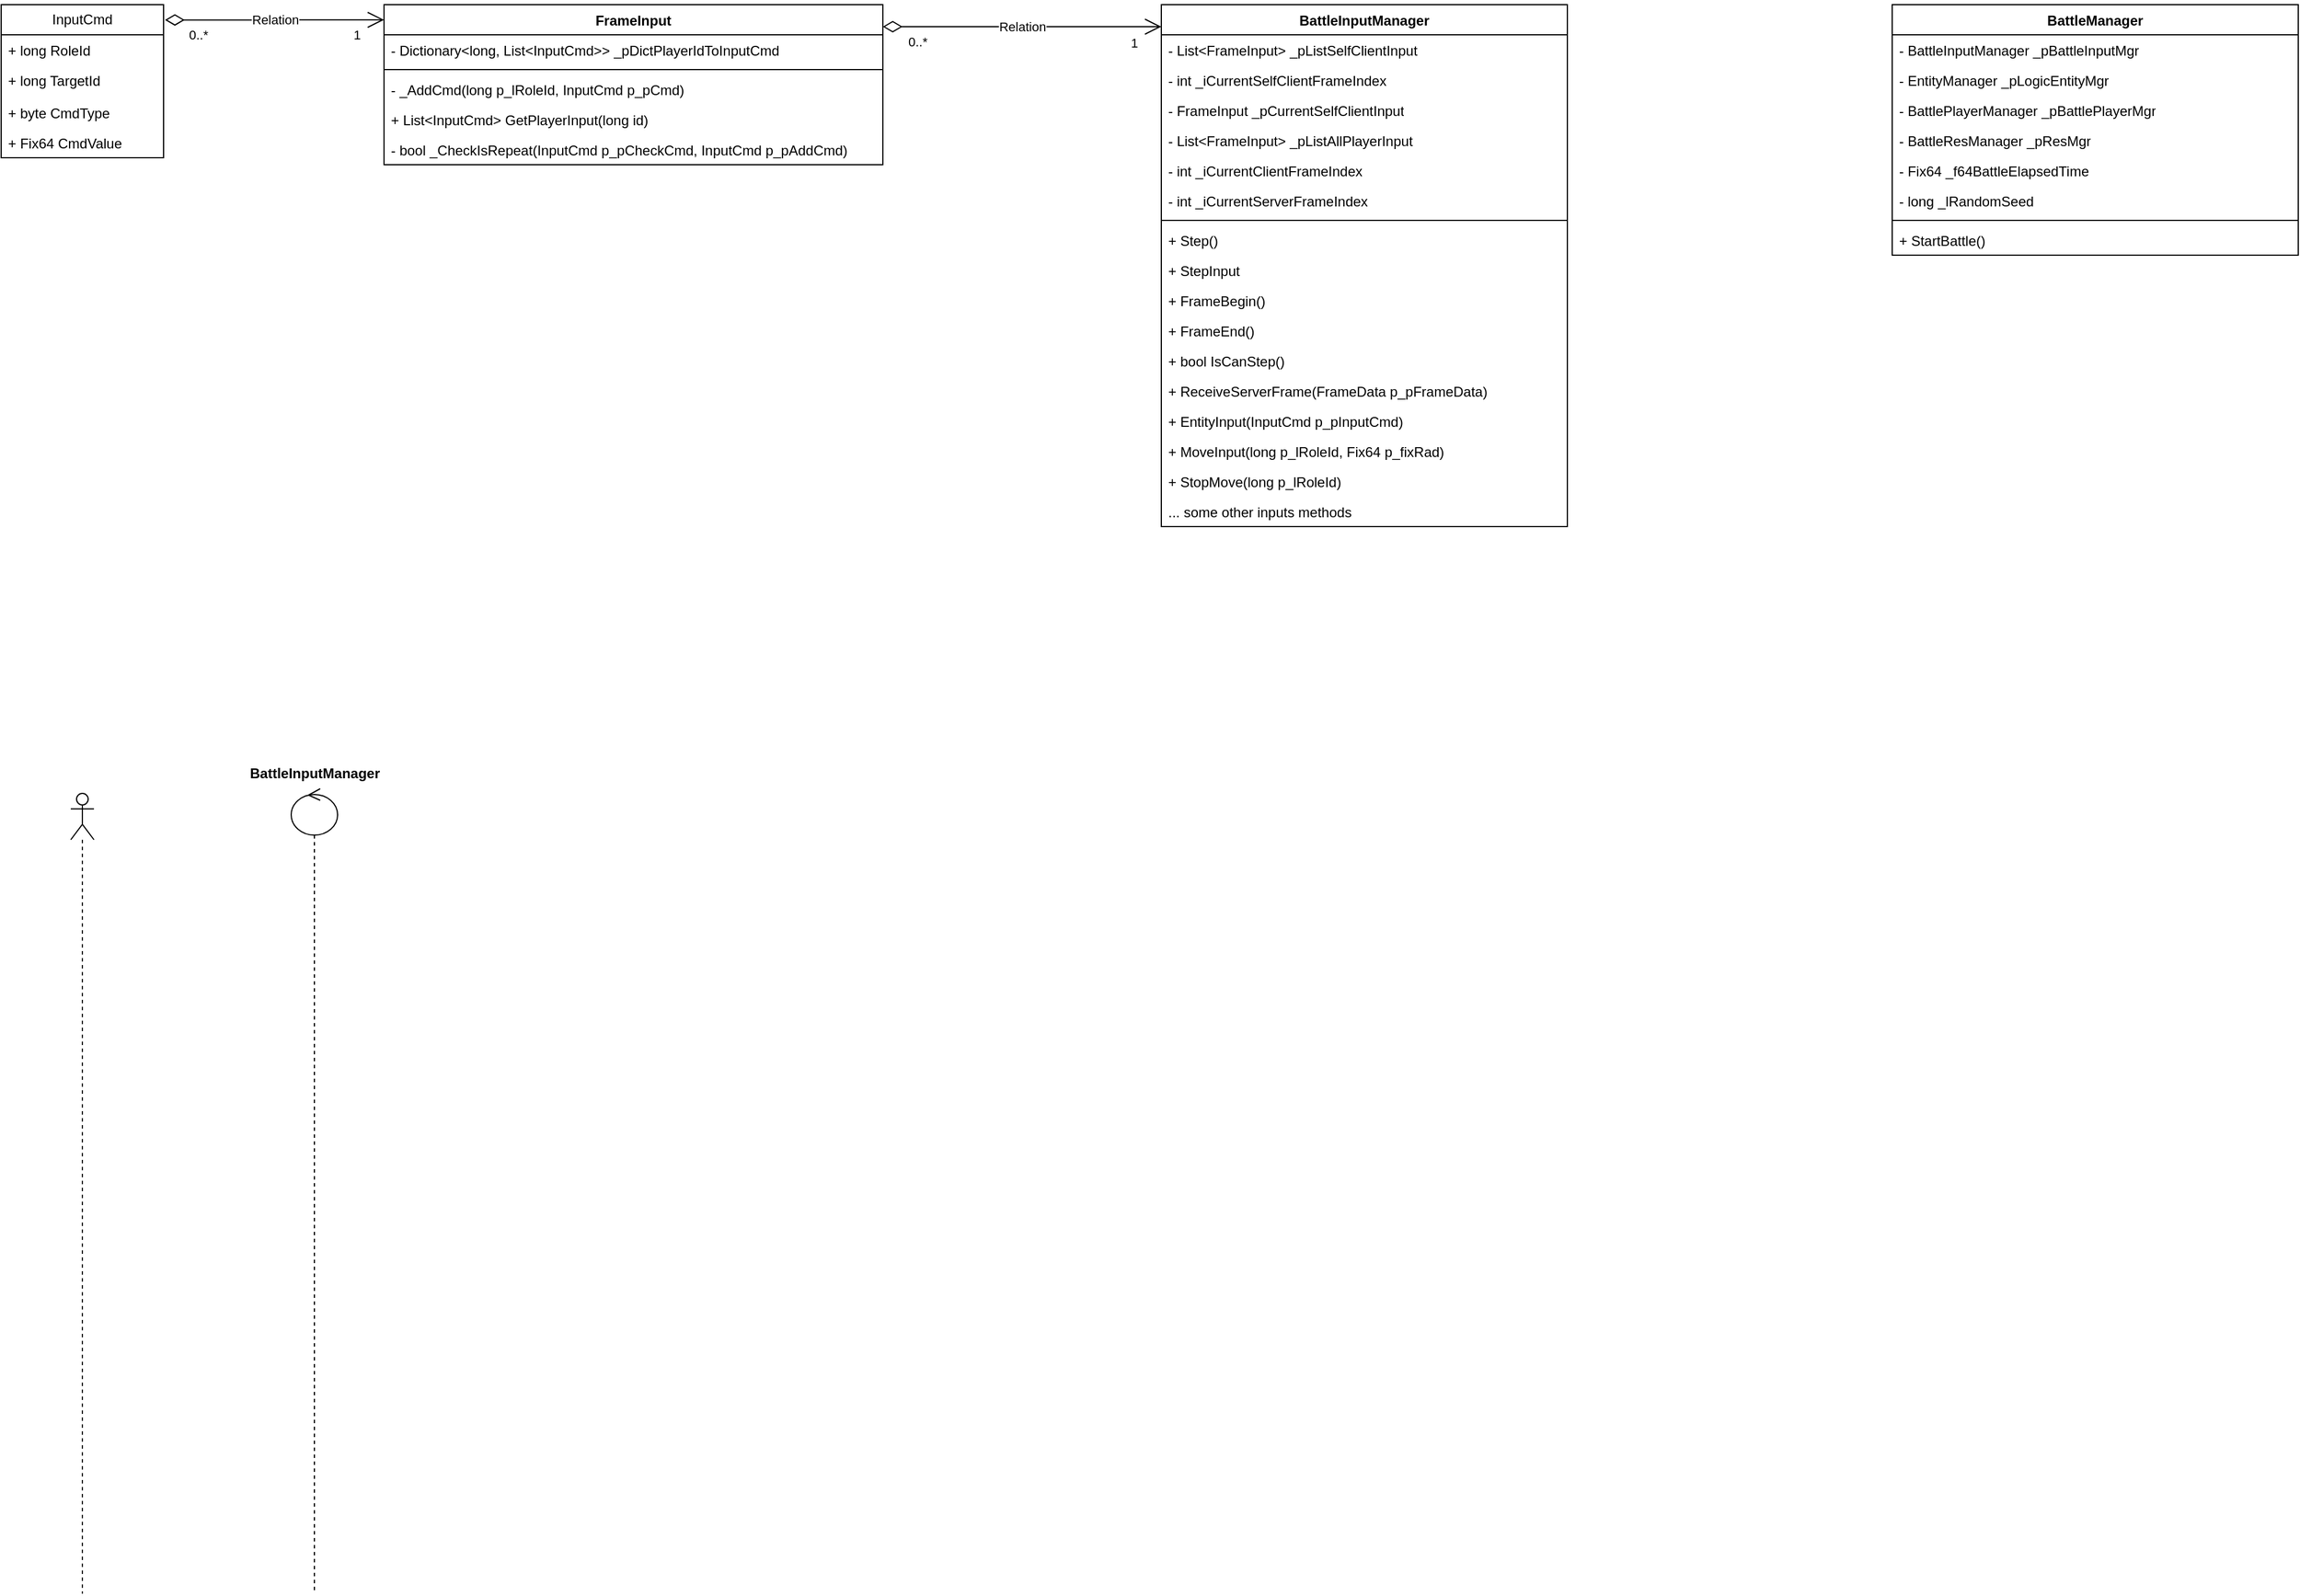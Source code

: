 <mxfile version="24.7.6">
  <diagram name="第 1 页" id="vn7D_aWN6ewGX6JlG7Fq">
    <mxGraphModel dx="1631" dy="891" grid="1" gridSize="10" guides="1" tooltips="1" connect="1" arrows="1" fold="1" page="1" pageScale="1" pageWidth="827" pageHeight="1169" math="0" shadow="0">
      <root>
        <mxCell id="0" />
        <mxCell id="1" parent="0" />
        <mxCell id="2KxdIZGqT5pQ6b2vrtWy-5" value="InputCmd" style="swimlane;fontStyle=0;childLayout=stackLayout;horizontal=1;startSize=26;fillColor=none;horizontalStack=0;resizeParent=1;resizeParentMax=0;resizeLast=0;collapsible=1;marginBottom=0;whiteSpace=wrap;html=1;" vertex="1" parent="1">
          <mxGeometry x="200" y="80" width="140" height="132" as="geometry" />
        </mxCell>
        <mxCell id="2KxdIZGqT5pQ6b2vrtWy-6" value="+&amp;nbsp;long RoleId&lt;div&gt;&lt;br&gt;&lt;/div&gt;" style="text;strokeColor=none;fillColor=none;align=left;verticalAlign=top;spacingLeft=4;spacingRight=4;overflow=hidden;rotatable=0;points=[[0,0.5],[1,0.5]];portConstraint=eastwest;whiteSpace=wrap;html=1;" vertex="1" parent="2KxdIZGqT5pQ6b2vrtWy-5">
          <mxGeometry y="26" width="140" height="26" as="geometry" />
        </mxCell>
        <mxCell id="2KxdIZGqT5pQ6b2vrtWy-7" value="+ long TargetId" style="text;strokeColor=none;fillColor=none;align=left;verticalAlign=top;spacingLeft=4;spacingRight=4;overflow=hidden;rotatable=0;points=[[0,0.5],[1,0.5]];portConstraint=eastwest;whiteSpace=wrap;html=1;" vertex="1" parent="2KxdIZGqT5pQ6b2vrtWy-5">
          <mxGeometry y="52" width="140" height="28" as="geometry" />
        </mxCell>
        <mxCell id="2KxdIZGqT5pQ6b2vrtWy-8" value="+ byte CmdType" style="text;strokeColor=none;fillColor=none;align=left;verticalAlign=top;spacingLeft=4;spacingRight=4;overflow=hidden;rotatable=0;points=[[0,0.5],[1,0.5]];portConstraint=eastwest;whiteSpace=wrap;html=1;" vertex="1" parent="2KxdIZGqT5pQ6b2vrtWy-5">
          <mxGeometry y="80" width="140" height="26" as="geometry" />
        </mxCell>
        <mxCell id="2KxdIZGqT5pQ6b2vrtWy-9" value="+ Fix64 CmdValue" style="text;strokeColor=none;fillColor=none;align=left;verticalAlign=top;spacingLeft=4;spacingRight=4;overflow=hidden;rotatable=0;points=[[0,0.5],[1,0.5]];portConstraint=eastwest;whiteSpace=wrap;html=1;" vertex="1" parent="2KxdIZGqT5pQ6b2vrtWy-5">
          <mxGeometry y="106" width="140" height="26" as="geometry" />
        </mxCell>
        <mxCell id="2KxdIZGqT5pQ6b2vrtWy-10" value="FrameInput" style="swimlane;fontStyle=1;align=center;verticalAlign=top;childLayout=stackLayout;horizontal=1;startSize=26;horizontalStack=0;resizeParent=1;resizeParentMax=0;resizeLast=0;collapsible=1;marginBottom=0;whiteSpace=wrap;html=1;" vertex="1" parent="1">
          <mxGeometry x="530" y="80" width="430" height="138" as="geometry" />
        </mxCell>
        <mxCell id="2KxdIZGqT5pQ6b2vrtWy-11" value="-&amp;nbsp;Dictionary&amp;lt;long, List&amp;lt;InputCmd&amp;gt;&amp;gt; _pDictPlayerIdToInputCmd" style="text;strokeColor=none;fillColor=none;align=left;verticalAlign=top;spacingLeft=4;spacingRight=4;overflow=hidden;rotatable=0;points=[[0,0.5],[1,0.5]];portConstraint=eastwest;whiteSpace=wrap;html=1;" vertex="1" parent="2KxdIZGqT5pQ6b2vrtWy-10">
          <mxGeometry y="26" width="430" height="26" as="geometry" />
        </mxCell>
        <mxCell id="2KxdIZGqT5pQ6b2vrtWy-12" value="" style="line;strokeWidth=1;fillColor=none;align=left;verticalAlign=middle;spacingTop=-1;spacingLeft=3;spacingRight=3;rotatable=0;labelPosition=right;points=[];portConstraint=eastwest;strokeColor=inherit;" vertex="1" parent="2KxdIZGqT5pQ6b2vrtWy-10">
          <mxGeometry y="52" width="430" height="8" as="geometry" />
        </mxCell>
        <mxCell id="2KxdIZGqT5pQ6b2vrtWy-13" value="- _AddCmd(long p_lRoleId, InputCmd p_pCmd)" style="text;strokeColor=none;fillColor=none;align=left;verticalAlign=top;spacingLeft=4;spacingRight=4;overflow=hidden;rotatable=0;points=[[0,0.5],[1,0.5]];portConstraint=eastwest;whiteSpace=wrap;html=1;" vertex="1" parent="2KxdIZGqT5pQ6b2vrtWy-10">
          <mxGeometry y="60" width="430" height="26" as="geometry" />
        </mxCell>
        <mxCell id="2KxdIZGqT5pQ6b2vrtWy-17" value="+ List&amp;lt;InputCmd&amp;gt; GetPlayerInput(long id)&amp;nbsp;" style="text;strokeColor=none;fillColor=none;align=left;verticalAlign=top;spacingLeft=4;spacingRight=4;overflow=hidden;rotatable=0;points=[[0,0.5],[1,0.5]];portConstraint=eastwest;whiteSpace=wrap;html=1;" vertex="1" parent="2KxdIZGqT5pQ6b2vrtWy-10">
          <mxGeometry y="86" width="430" height="26" as="geometry" />
        </mxCell>
        <mxCell id="2KxdIZGqT5pQ6b2vrtWy-22" value="- bool _CheckIsRepeat(InputCmd p_pCheckCmd, InputCmd p_pAddCmd)" style="text;strokeColor=none;fillColor=none;align=left;verticalAlign=top;spacingLeft=4;spacingRight=4;overflow=hidden;rotatable=0;points=[[0,0.5],[1,0.5]];portConstraint=eastwest;whiteSpace=wrap;html=1;" vertex="1" parent="2KxdIZGqT5pQ6b2vrtWy-10">
          <mxGeometry y="112" width="430" height="26" as="geometry" />
        </mxCell>
        <mxCell id="2KxdIZGqT5pQ6b2vrtWy-14" value="Relation" style="endArrow=open;html=1;endSize=12;startArrow=diamondThin;startSize=14;startFill=0;edgeStyle=orthogonalEdgeStyle;rounded=0;exitX=1.009;exitY=0.1;exitDx=0;exitDy=0;exitPerimeter=0;entryX=0;entryY=0.095;entryDx=0;entryDy=0;entryPerimeter=0;" edge="1" parent="1" source="2KxdIZGqT5pQ6b2vrtWy-5" target="2KxdIZGqT5pQ6b2vrtWy-10">
          <mxGeometry relative="1" as="geometry">
            <mxPoint x="260" y="340" as="sourcePoint" />
            <mxPoint x="490" y="320" as="targetPoint" />
          </mxGeometry>
        </mxCell>
        <mxCell id="2KxdIZGqT5pQ6b2vrtWy-15" value="0..*" style="edgeLabel;resizable=0;html=1;align=left;verticalAlign=top;" connectable="0" vertex="1" parent="2KxdIZGqT5pQ6b2vrtWy-14">
          <mxGeometry x="-1" relative="1" as="geometry">
            <mxPoint x="19" as="offset" />
          </mxGeometry>
        </mxCell>
        <mxCell id="2KxdIZGqT5pQ6b2vrtWy-16" value="1" style="edgeLabel;resizable=0;html=1;align=right;verticalAlign=top;" connectable="0" vertex="1" parent="2KxdIZGqT5pQ6b2vrtWy-14">
          <mxGeometry x="1" relative="1" as="geometry">
            <mxPoint x="-20" as="offset" />
          </mxGeometry>
        </mxCell>
        <mxCell id="2KxdIZGqT5pQ6b2vrtWy-23" value="BattleInputManager" style="swimlane;fontStyle=1;align=center;verticalAlign=top;childLayout=stackLayout;horizontal=1;startSize=26;horizontalStack=0;resizeParent=1;resizeParentMax=0;resizeLast=0;collapsible=1;marginBottom=0;whiteSpace=wrap;html=1;" vertex="1" parent="1">
          <mxGeometry x="1200" y="80" width="350" height="450" as="geometry" />
        </mxCell>
        <mxCell id="2KxdIZGqT5pQ6b2vrtWy-24" value="- List&amp;lt;FrameInput&amp;gt; _pListSelfClientInput&amp;nbsp;" style="text;strokeColor=none;fillColor=none;align=left;verticalAlign=top;spacingLeft=4;spacingRight=4;overflow=hidden;rotatable=0;points=[[0,0.5],[1,0.5]];portConstraint=eastwest;whiteSpace=wrap;html=1;" vertex="1" parent="2KxdIZGqT5pQ6b2vrtWy-23">
          <mxGeometry y="26" width="350" height="26" as="geometry" />
        </mxCell>
        <mxCell id="2KxdIZGqT5pQ6b2vrtWy-27" value="-&amp;nbsp;int _iCurrentSelfClientFrameIndex" style="text;strokeColor=none;fillColor=none;align=left;verticalAlign=top;spacingLeft=4;spacingRight=4;overflow=hidden;rotatable=0;points=[[0,0.5],[1,0.5]];portConstraint=eastwest;whiteSpace=wrap;html=1;" vertex="1" parent="2KxdIZGqT5pQ6b2vrtWy-23">
          <mxGeometry y="52" width="350" height="26" as="geometry" />
        </mxCell>
        <mxCell id="2KxdIZGqT5pQ6b2vrtWy-28" value="- FrameInput _pCurrentSelfClientInput" style="text;strokeColor=none;fillColor=none;align=left;verticalAlign=top;spacingLeft=4;spacingRight=4;overflow=hidden;rotatable=0;points=[[0,0.5],[1,0.5]];portConstraint=eastwest;whiteSpace=wrap;html=1;" vertex="1" parent="2KxdIZGqT5pQ6b2vrtWy-23">
          <mxGeometry y="78" width="350" height="26" as="geometry" />
        </mxCell>
        <mxCell id="2KxdIZGqT5pQ6b2vrtWy-29" value="- List&amp;lt;FrameInput&amp;gt; _pListAllPlayerInput&amp;nbsp;" style="text;strokeColor=none;fillColor=none;align=left;verticalAlign=top;spacingLeft=4;spacingRight=4;overflow=hidden;rotatable=0;points=[[0,0.5],[1,0.5]];portConstraint=eastwest;whiteSpace=wrap;html=1;" vertex="1" parent="2KxdIZGqT5pQ6b2vrtWy-23">
          <mxGeometry y="104" width="350" height="26" as="geometry" />
        </mxCell>
        <mxCell id="2KxdIZGqT5pQ6b2vrtWy-30" value="-&amp;nbsp;int _iCurrentClientFrameIndex" style="text;strokeColor=none;fillColor=none;align=left;verticalAlign=top;spacingLeft=4;spacingRight=4;overflow=hidden;rotatable=0;points=[[0,0.5],[1,0.5]];portConstraint=eastwest;whiteSpace=wrap;html=1;" vertex="1" parent="2KxdIZGqT5pQ6b2vrtWy-23">
          <mxGeometry y="130" width="350" height="26" as="geometry" />
        </mxCell>
        <mxCell id="2KxdIZGqT5pQ6b2vrtWy-31" value="-&amp;nbsp;int _iCurrentServerFrameIndex" style="text;strokeColor=none;fillColor=none;align=left;verticalAlign=top;spacingLeft=4;spacingRight=4;overflow=hidden;rotatable=0;points=[[0,0.5],[1,0.5]];portConstraint=eastwest;whiteSpace=wrap;html=1;" vertex="1" parent="2KxdIZGqT5pQ6b2vrtWy-23">
          <mxGeometry y="156" width="350" height="26" as="geometry" />
        </mxCell>
        <mxCell id="2KxdIZGqT5pQ6b2vrtWy-25" value="" style="line;strokeWidth=1;fillColor=none;align=left;verticalAlign=middle;spacingTop=-1;spacingLeft=3;spacingRight=3;rotatable=0;labelPosition=right;points=[];portConstraint=eastwest;strokeColor=inherit;" vertex="1" parent="2KxdIZGqT5pQ6b2vrtWy-23">
          <mxGeometry y="182" width="350" height="8" as="geometry" />
        </mxCell>
        <mxCell id="2KxdIZGqT5pQ6b2vrtWy-49" value="+&amp;nbsp;Step()" style="text;strokeColor=none;fillColor=none;align=left;verticalAlign=top;spacingLeft=4;spacingRight=4;overflow=hidden;rotatable=0;points=[[0,0.5],[1,0.5]];portConstraint=eastwest;whiteSpace=wrap;html=1;" vertex="1" parent="2KxdIZGqT5pQ6b2vrtWy-23">
          <mxGeometry y="190" width="350" height="26" as="geometry" />
        </mxCell>
        <mxCell id="2KxdIZGqT5pQ6b2vrtWy-48" value="+&amp;nbsp;StepInput" style="text;strokeColor=none;fillColor=none;align=left;verticalAlign=top;spacingLeft=4;spacingRight=4;overflow=hidden;rotatable=0;points=[[0,0.5],[1,0.5]];portConstraint=eastwest;whiteSpace=wrap;html=1;" vertex="1" parent="2KxdIZGqT5pQ6b2vrtWy-23">
          <mxGeometry y="216" width="350" height="26" as="geometry" />
        </mxCell>
        <mxCell id="2KxdIZGqT5pQ6b2vrtWy-26" value="+ FrameBegin()" style="text;strokeColor=none;fillColor=none;align=left;verticalAlign=top;spacingLeft=4;spacingRight=4;overflow=hidden;rotatable=0;points=[[0,0.5],[1,0.5]];portConstraint=eastwest;whiteSpace=wrap;html=1;" vertex="1" parent="2KxdIZGqT5pQ6b2vrtWy-23">
          <mxGeometry y="242" width="350" height="26" as="geometry" />
        </mxCell>
        <mxCell id="2KxdIZGqT5pQ6b2vrtWy-32" value="+ FrameEnd()" style="text;strokeColor=none;fillColor=none;align=left;verticalAlign=top;spacingLeft=4;spacingRight=4;overflow=hidden;rotatable=0;points=[[0,0.5],[1,0.5]];portConstraint=eastwest;whiteSpace=wrap;html=1;" vertex="1" parent="2KxdIZGqT5pQ6b2vrtWy-23">
          <mxGeometry y="268" width="350" height="26" as="geometry" />
        </mxCell>
        <mxCell id="2KxdIZGqT5pQ6b2vrtWy-59" value="+ bool IsCanStep()" style="text;strokeColor=none;fillColor=none;align=left;verticalAlign=top;spacingLeft=4;spacingRight=4;overflow=hidden;rotatable=0;points=[[0,0.5],[1,0.5]];portConstraint=eastwest;whiteSpace=wrap;html=1;" vertex="1" parent="2KxdIZGqT5pQ6b2vrtWy-23">
          <mxGeometry y="294" width="350" height="26" as="geometry" />
        </mxCell>
        <mxCell id="2KxdIZGqT5pQ6b2vrtWy-43" value="+&amp;nbsp;ReceiveServerFrame(FrameData p_pFrameData)" style="text;strokeColor=none;fillColor=none;align=left;verticalAlign=top;spacingLeft=4;spacingRight=4;overflow=hidden;rotatable=0;points=[[0,0.5],[1,0.5]];portConstraint=eastwest;whiteSpace=wrap;html=1;" vertex="1" parent="2KxdIZGqT5pQ6b2vrtWy-23">
          <mxGeometry y="320" width="350" height="26" as="geometry" />
        </mxCell>
        <mxCell id="2KxdIZGqT5pQ6b2vrtWy-44" value="+&amp;nbsp;EntityInput(InputCmd p_pInputCmd)" style="text;strokeColor=none;fillColor=none;align=left;verticalAlign=top;spacingLeft=4;spacingRight=4;overflow=hidden;rotatable=0;points=[[0,0.5],[1,0.5]];portConstraint=eastwest;whiteSpace=wrap;html=1;" vertex="1" parent="2KxdIZGqT5pQ6b2vrtWy-23">
          <mxGeometry y="346" width="350" height="26" as="geometry" />
        </mxCell>
        <mxCell id="2KxdIZGqT5pQ6b2vrtWy-45" value="+&amp;nbsp;MoveInput(long p_lRoleId, Fix64 p_fixRad)" style="text;strokeColor=none;fillColor=none;align=left;verticalAlign=top;spacingLeft=4;spacingRight=4;overflow=hidden;rotatable=0;points=[[0,0.5],[1,0.5]];portConstraint=eastwest;whiteSpace=wrap;html=1;" vertex="1" parent="2KxdIZGqT5pQ6b2vrtWy-23">
          <mxGeometry y="372" width="350" height="26" as="geometry" />
        </mxCell>
        <mxCell id="2KxdIZGqT5pQ6b2vrtWy-46" value="+&amp;nbsp;StopMove(long p_lRoleId)" style="text;strokeColor=none;fillColor=none;align=left;verticalAlign=top;spacingLeft=4;spacingRight=4;overflow=hidden;rotatable=0;points=[[0,0.5],[1,0.5]];portConstraint=eastwest;whiteSpace=wrap;html=1;" vertex="1" parent="2KxdIZGqT5pQ6b2vrtWy-23">
          <mxGeometry y="398" width="350" height="26" as="geometry" />
        </mxCell>
        <mxCell id="2KxdIZGqT5pQ6b2vrtWy-47" value="... some&amp;nbsp;other inputs&amp;nbsp;methods" style="text;strokeColor=none;fillColor=none;align=left;verticalAlign=top;spacingLeft=4;spacingRight=4;overflow=hidden;rotatable=0;points=[[0,0.5],[1,0.5]];portConstraint=eastwest;whiteSpace=wrap;html=1;" vertex="1" parent="2KxdIZGqT5pQ6b2vrtWy-23">
          <mxGeometry y="424" width="350" height="26" as="geometry" />
        </mxCell>
        <mxCell id="2KxdIZGqT5pQ6b2vrtWy-39" value="Relation" style="endArrow=open;html=1;endSize=12;startArrow=diamondThin;startSize=14;startFill=0;edgeStyle=orthogonalEdgeStyle;rounded=0;" edge="1" parent="1" source="2KxdIZGqT5pQ6b2vrtWy-10" target="2KxdIZGqT5pQ6b2vrtWy-23">
          <mxGeometry relative="1" as="geometry">
            <mxPoint x="810.0" y="270.898" as="sourcePoint" />
            <mxPoint x="1053.07" y="270.002" as="targetPoint" />
            <Array as="points">
              <mxPoint x="1160" y="99" />
              <mxPoint x="1160" y="99" />
            </Array>
          </mxGeometry>
        </mxCell>
        <mxCell id="2KxdIZGqT5pQ6b2vrtWy-40" value="0..*" style="edgeLabel;resizable=0;html=1;align=left;verticalAlign=top;" connectable="0" vertex="1" parent="2KxdIZGqT5pQ6b2vrtWy-39">
          <mxGeometry x="-1" relative="1" as="geometry">
            <mxPoint x="20" as="offset" />
          </mxGeometry>
        </mxCell>
        <mxCell id="2KxdIZGqT5pQ6b2vrtWy-41" value="1" style="edgeLabel;resizable=0;html=1;align=right;verticalAlign=top;" connectable="0" vertex="1" parent="2KxdIZGqT5pQ6b2vrtWy-39">
          <mxGeometry x="1" relative="1" as="geometry">
            <mxPoint x="-20" y="1" as="offset" />
          </mxGeometry>
        </mxCell>
        <mxCell id="2KxdIZGqT5pQ6b2vrtWy-50" value="BattleManager" style="swimlane;fontStyle=1;align=center;verticalAlign=top;childLayout=stackLayout;horizontal=1;startSize=26;horizontalStack=0;resizeParent=1;resizeParentMax=0;resizeLast=0;collapsible=1;marginBottom=0;whiteSpace=wrap;html=1;" vertex="1" parent="1">
          <mxGeometry x="1830" y="80" width="350" height="216" as="geometry" />
        </mxCell>
        <mxCell id="2KxdIZGqT5pQ6b2vrtWy-51" value="- BattleInputManager _pBattleInputMgr" style="text;strokeColor=none;fillColor=none;align=left;verticalAlign=top;spacingLeft=4;spacingRight=4;overflow=hidden;rotatable=0;points=[[0,0.5],[1,0.5]];portConstraint=eastwest;whiteSpace=wrap;html=1;" vertex="1" parent="2KxdIZGqT5pQ6b2vrtWy-50">
          <mxGeometry y="26" width="350" height="26" as="geometry" />
        </mxCell>
        <mxCell id="2KxdIZGqT5pQ6b2vrtWy-55" value="- EntityManager _pLogicEntityMgr" style="text;strokeColor=none;fillColor=none;align=left;verticalAlign=top;spacingLeft=4;spacingRight=4;overflow=hidden;rotatable=0;points=[[0,0.5],[1,0.5]];portConstraint=eastwest;whiteSpace=wrap;html=1;" vertex="1" parent="2KxdIZGqT5pQ6b2vrtWy-50">
          <mxGeometry y="52" width="350" height="26" as="geometry" />
        </mxCell>
        <mxCell id="2KxdIZGqT5pQ6b2vrtWy-56" value="- BattlePlayerManager _pBattlePlayerMgr" style="text;strokeColor=none;fillColor=none;align=left;verticalAlign=top;spacingLeft=4;spacingRight=4;overflow=hidden;rotatable=0;points=[[0,0.5],[1,0.5]];portConstraint=eastwest;whiteSpace=wrap;html=1;" vertex="1" parent="2KxdIZGqT5pQ6b2vrtWy-50">
          <mxGeometry y="78" width="350" height="26" as="geometry" />
        </mxCell>
        <mxCell id="2KxdIZGqT5pQ6b2vrtWy-54" value="- BattleResManager _pResMgr" style="text;strokeColor=none;fillColor=none;align=left;verticalAlign=top;spacingLeft=4;spacingRight=4;overflow=hidden;rotatable=0;points=[[0,0.5],[1,0.5]];portConstraint=eastwest;whiteSpace=wrap;html=1;" vertex="1" parent="2KxdIZGqT5pQ6b2vrtWy-50">
          <mxGeometry y="104" width="350" height="26" as="geometry" />
        </mxCell>
        <mxCell id="2KxdIZGqT5pQ6b2vrtWy-57" value="-&amp;nbsp;Fix64 _f64BattleElapsedTime" style="text;strokeColor=none;fillColor=none;align=left;verticalAlign=top;spacingLeft=4;spacingRight=4;overflow=hidden;rotatable=0;points=[[0,0.5],[1,0.5]];portConstraint=eastwest;whiteSpace=wrap;html=1;" vertex="1" parent="2KxdIZGqT5pQ6b2vrtWy-50">
          <mxGeometry y="130" width="350" height="26" as="geometry" />
        </mxCell>
        <mxCell id="2KxdIZGqT5pQ6b2vrtWy-58" value="-&amp;nbsp;long _lRandomSeed" style="text;strokeColor=none;fillColor=none;align=left;verticalAlign=top;spacingLeft=4;spacingRight=4;overflow=hidden;rotatable=0;points=[[0,0.5],[1,0.5]];portConstraint=eastwest;whiteSpace=wrap;html=1;" vertex="1" parent="2KxdIZGqT5pQ6b2vrtWy-50">
          <mxGeometry y="156" width="350" height="26" as="geometry" />
        </mxCell>
        <mxCell id="2KxdIZGqT5pQ6b2vrtWy-52" value="" style="line;strokeWidth=1;fillColor=none;align=left;verticalAlign=middle;spacingTop=-1;spacingLeft=3;spacingRight=3;rotatable=0;labelPosition=right;points=[];portConstraint=eastwest;strokeColor=inherit;" vertex="1" parent="2KxdIZGqT5pQ6b2vrtWy-50">
          <mxGeometry y="182" width="350" height="8" as="geometry" />
        </mxCell>
        <mxCell id="2KxdIZGqT5pQ6b2vrtWy-53" value="+&amp;nbsp;StartBattle()" style="text;strokeColor=none;fillColor=none;align=left;verticalAlign=top;spacingLeft=4;spacingRight=4;overflow=hidden;rotatable=0;points=[[0,0.5],[1,0.5]];portConstraint=eastwest;whiteSpace=wrap;html=1;" vertex="1" parent="2KxdIZGqT5pQ6b2vrtWy-50">
          <mxGeometry y="190" width="350" height="26" as="geometry" />
        </mxCell>
        <mxCell id="2KxdIZGqT5pQ6b2vrtWy-62" value="" style="shape=umlLifeline;perimeter=lifelinePerimeter;whiteSpace=wrap;html=1;container=1;dropTarget=0;collapsible=0;recursiveResize=0;outlineConnect=0;portConstraint=eastwest;newEdgeStyle={&quot;curved&quot;:0,&quot;rounded&quot;:0};participant=umlActor;" vertex="1" parent="1">
          <mxGeometry x="260" y="760" width="20" height="690" as="geometry" />
        </mxCell>
        <mxCell id="2KxdIZGqT5pQ6b2vrtWy-63" value="" style="shape=umlLifeline;perimeter=lifelinePerimeter;whiteSpace=wrap;html=1;container=1;dropTarget=0;collapsible=0;recursiveResize=0;outlineConnect=0;portConstraint=eastwest;newEdgeStyle={&quot;curved&quot;:0,&quot;rounded&quot;:0};participant=umlControl;" vertex="1" parent="1">
          <mxGeometry x="450" y="756" width="40" height="694" as="geometry" />
        </mxCell>
        <mxCell id="2KxdIZGqT5pQ6b2vrtWy-64" value="BattleInputManager" style="text;align=center;fontStyle=1;verticalAlign=middle;spacingLeft=3;spacingRight=3;strokeColor=none;rotatable=0;points=[[0,0.5],[1,0.5]];portConstraint=eastwest;html=1;" vertex="1" parent="1">
          <mxGeometry x="430" y="730" width="80" height="26" as="geometry" />
        </mxCell>
      </root>
    </mxGraphModel>
  </diagram>
</mxfile>
